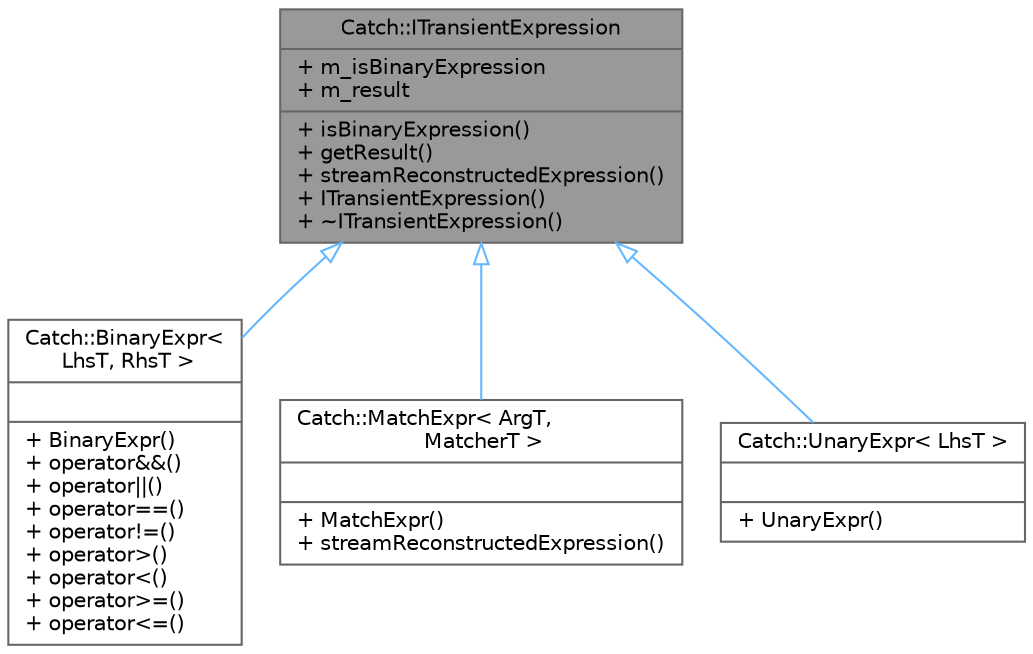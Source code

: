 digraph "Catch::ITransientExpression"
{
 // LATEX_PDF_SIZE
  bgcolor="transparent";
  edge [fontname=Helvetica,fontsize=10,labelfontname=Helvetica,labelfontsize=10];
  node [fontname=Helvetica,fontsize=10,shape=box,height=0.2,width=0.4];
  Node1 [shape=record,label="{Catch::ITransientExpression\n|+ m_isBinaryExpression\l+ m_result\l|+ isBinaryExpression()\l+ getResult()\l+ streamReconstructedExpression()\l+ ITransientExpression()\l+ ~ITransientExpression()\l}",height=0.2,width=0.4,color="gray40", fillcolor="grey60", style="filled", fontcolor="black",tooltip=" "];
  Node1 -> Node2 [dir="back",color="steelblue1",style="solid",arrowtail="onormal"];
  Node2 [shape=record,label="{Catch::BinaryExpr\<\l LhsT, RhsT \>\n||+ BinaryExpr()\l+ operator&&()\l+ operator\|\|()\l+ operator==()\l+ operator!=()\l+ operator\>()\l+ operator\<()\l+ operator\>=()\l+ operator\<=()\l}",height=0.2,width=0.4,color="gray40", fillcolor="white", style="filled",URL="$class_catch_1_1_binary_expr.html",tooltip=" "];
  Node1 -> Node3 [dir="back",color="steelblue1",style="solid",arrowtail="onormal"];
  Node3 [shape=record,label="{Catch::MatchExpr\< ArgT,\l MatcherT \>\n||+ MatchExpr()\l+ streamReconstructedExpression()\l}",height=0.2,width=0.4,color="gray40", fillcolor="white", style="filled",URL="$class_catch_1_1_match_expr.html",tooltip=" "];
  Node1 -> Node4 [dir="back",color="steelblue1",style="solid",arrowtail="onormal"];
  Node4 [shape=record,label="{Catch::UnaryExpr\< LhsT \>\n||+ UnaryExpr()\l}",height=0.2,width=0.4,color="gray40", fillcolor="white", style="filled",URL="$class_catch_1_1_unary_expr.html",tooltip=" "];
}
